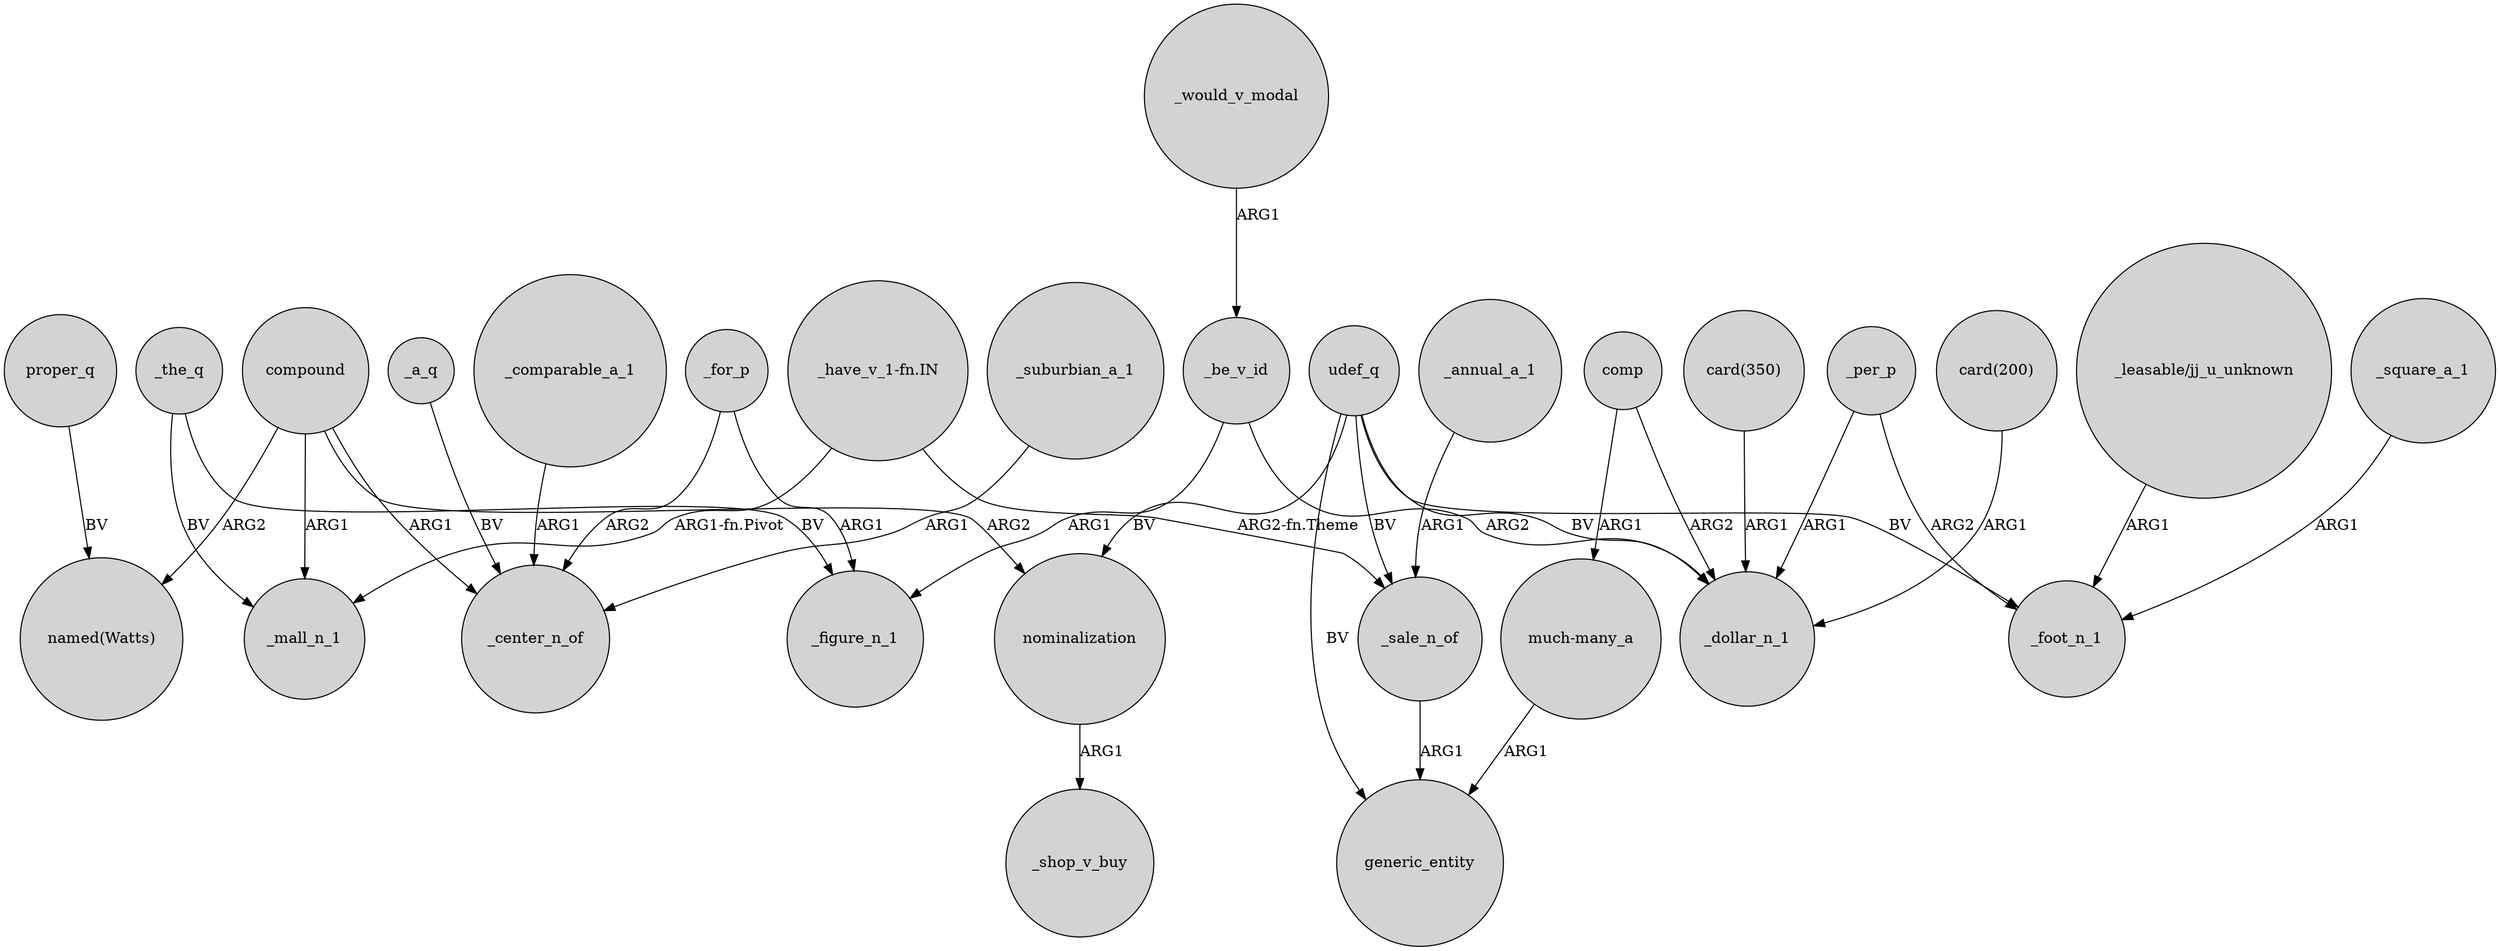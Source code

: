 digraph {
	node [shape=circle style=filled]
	"_have_v_1-fn.IN" -> _mall_n_1 [label="ARG1-fn.Pivot"]
	udef_q -> generic_entity [label=BV]
	proper_q -> "named(Watts)" [label=BV]
	"_leasable/jj_u_unknown" -> _foot_n_1 [label=ARG1]
	_for_p -> _figure_n_1 [label=ARG1]
	_comparable_a_1 -> _center_n_of [label=ARG1]
	"much-many_a" -> generic_entity [label=ARG1]
	compound -> "named(Watts)" [label=ARG2]
	"card(350)" -> _dollar_n_1 [label=ARG1]
	_a_q -> _center_n_of [label=BV]
	_would_v_modal -> _be_v_id [label=ARG1]
	compound -> nominalization [label=ARG2]
	"_have_v_1-fn.IN" -> _sale_n_of [label="ARG2-fn.Theme"]
	_square_a_1 -> _foot_n_1 [label=ARG1]
	_the_q -> _figure_n_1 [label=BV]
	_sale_n_of -> generic_entity [label=ARG1]
	"card(200)" -> _dollar_n_1 [label=ARG1]
	_annual_a_1 -> _sale_n_of [label=ARG1]
	_suburbian_a_1 -> _center_n_of [label=ARG1]
	_be_v_id -> _dollar_n_1 [label=ARG2]
	udef_q -> _foot_n_1 [label=BV]
	_per_p -> _dollar_n_1 [label=ARG1]
	_the_q -> _mall_n_1 [label=BV]
	comp -> "much-many_a" [label=ARG1]
	_be_v_id -> _figure_n_1 [label=ARG1]
	compound -> _center_n_of [label=ARG1]
	udef_q -> nominalization [label=BV]
	udef_q -> _sale_n_of [label=BV]
	comp -> _dollar_n_1 [label=ARG2]
	nominalization -> _shop_v_buy [label=ARG1]
	compound -> _mall_n_1 [label=ARG1]
	_for_p -> _center_n_of [label=ARG2]
	udef_q -> _dollar_n_1 [label=BV]
	_per_p -> _foot_n_1 [label=ARG2]
}
